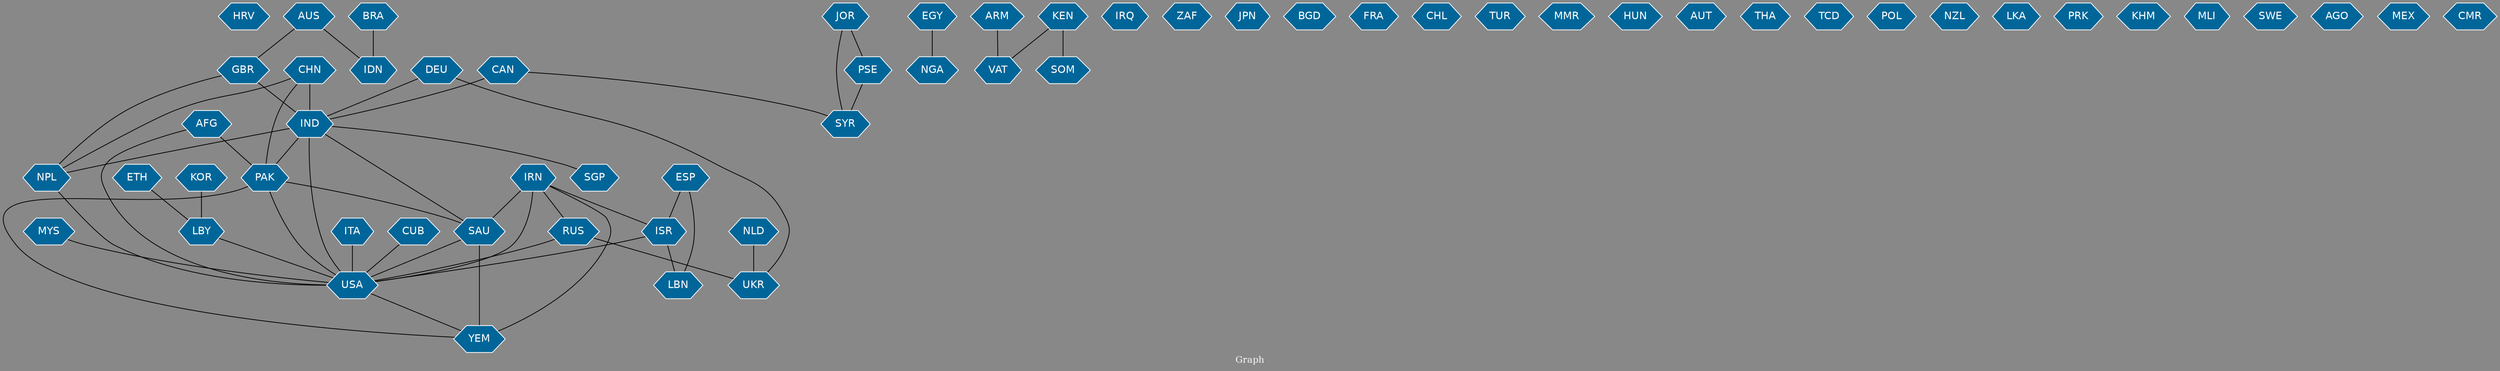 // Countries together in item graph
graph {
	graph [bgcolor="#888888" fontcolor=white fontsize=12 label="Graph" outputorder=edgesfirst overlap=prism]
	node [color=white fillcolor="#006699" fontcolor=white fontname=Helvetica shape=hexagon style=filled]
	edge [arrowhead=open color=black fontcolor=white fontname=Courier fontsize=12]
		HRV [label=HRV]
		USA [label=USA]
		NPL [label=NPL]
		YEM [label=YEM]
		IRN [label=IRN]
		IND [label=IND]
		SAU [label=SAU]
		CHN [label=CHN]
		SYR [label=SYR]
		AFG [label=AFG]
		NGA [label=NGA]
		DEU [label=DEU]
		LBY [label=LBY]
		KEN [label=KEN]
		VAT [label=VAT]
		GBR [label=GBR]
		PAK [label=PAK]
		BRA [label=BRA]
		IRQ [label=IRQ]
		ZAF [label=ZAF]
		SOM [label=SOM]
		ITA [label=ITA]
		JPN [label=JPN]
		CUB [label=CUB]
		EGY [label=EGY]
		ISR [label=ISR]
		KOR [label=KOR]
		BGD [label=BGD]
		AUS [label=AUS]
		FRA [label=FRA]
		CHL [label=CHL]
		TUR [label=TUR]
		MYS [label=MYS]
		RUS [label=RUS]
		MMR [label=MMR]
		HUN [label=HUN]
		AUT [label=AUT]
		IDN [label=IDN]
		THA [label=THA]
		ETH [label=ETH]
		ESP [label=ESP]
		TCD [label=TCD]
		CAN [label=CAN]
		PSE [label=PSE]
		POL [label=POL]
		NZL [label=NZL]
		SGP [label=SGP]
		LKA [label=LKA]
		PRK [label=PRK]
		KHM [label=KHM]
		LBN [label=LBN]
		UKR [label=UKR]
		NLD [label=NLD]
		MLI [label=MLI]
		ARM [label=ARM]
		SWE [label=SWE]
		AGO [label=AGO]
		MEX [label=MEX]
		JOR [label=JOR]
		CMR [label=CMR]
			IND -- SAU [weight=1]
			IRN -- RUS [weight=1]
			DEU -- UKR [weight=1]
			IND -- PAK [weight=4]
			PAK -- USA [weight=2]
			JOR -- SYR [weight=1]
			ETH -- LBY [weight=1]
			CHN -- NPL [weight=4]
			LBY -- USA [weight=1]
			SAU -- YEM [weight=4]
			EGY -- NGA [weight=1]
			KEN -- VAT [weight=1]
			ESP -- ISR [weight=1]
			IND -- SGP [weight=2]
			DEU -- IND [weight=1]
			AUS -- IDN [weight=3]
			IND -- USA [weight=6]
			MYS -- USA [weight=1]
			GBR -- NPL [weight=1]
			CHN -- IND [weight=7]
			JOR -- PSE [weight=1]
			BRA -- IDN [weight=2]
			PAK -- YEM [weight=1]
			PSE -- SYR [weight=1]
			KOR -- LBY [weight=1]
			NLD -- UKR [weight=1]
			AFG -- USA [weight=1]
			AFG -- PAK [weight=1]
			GBR -- IND [weight=10]
			RUS -- USA [weight=2]
			RUS -- UKR [weight=1]
			IRN -- ISR [weight=1]
			PAK -- SAU [weight=3]
			IRN -- USA [weight=1]
			CUB -- USA [weight=2]
			CAN -- SYR [weight=1]
			ISR -- USA [weight=1]
			CAN -- IND [weight=2]
			IRN -- SAU [weight=1]
			USA -- YEM [weight=4]
			KEN -- SOM [weight=1]
			ARM -- VAT [weight=1]
			ITA -- USA [weight=3]
			CHN -- PAK [weight=8]
			IRN -- YEM [weight=2]
			NPL -- USA [weight=1]
			ESP -- LBN [weight=1]
			ISR -- LBN [weight=1]
			IND -- NPL [weight=6]
			AUS -- GBR [weight=2]
			SAU -- USA [weight=2]
}